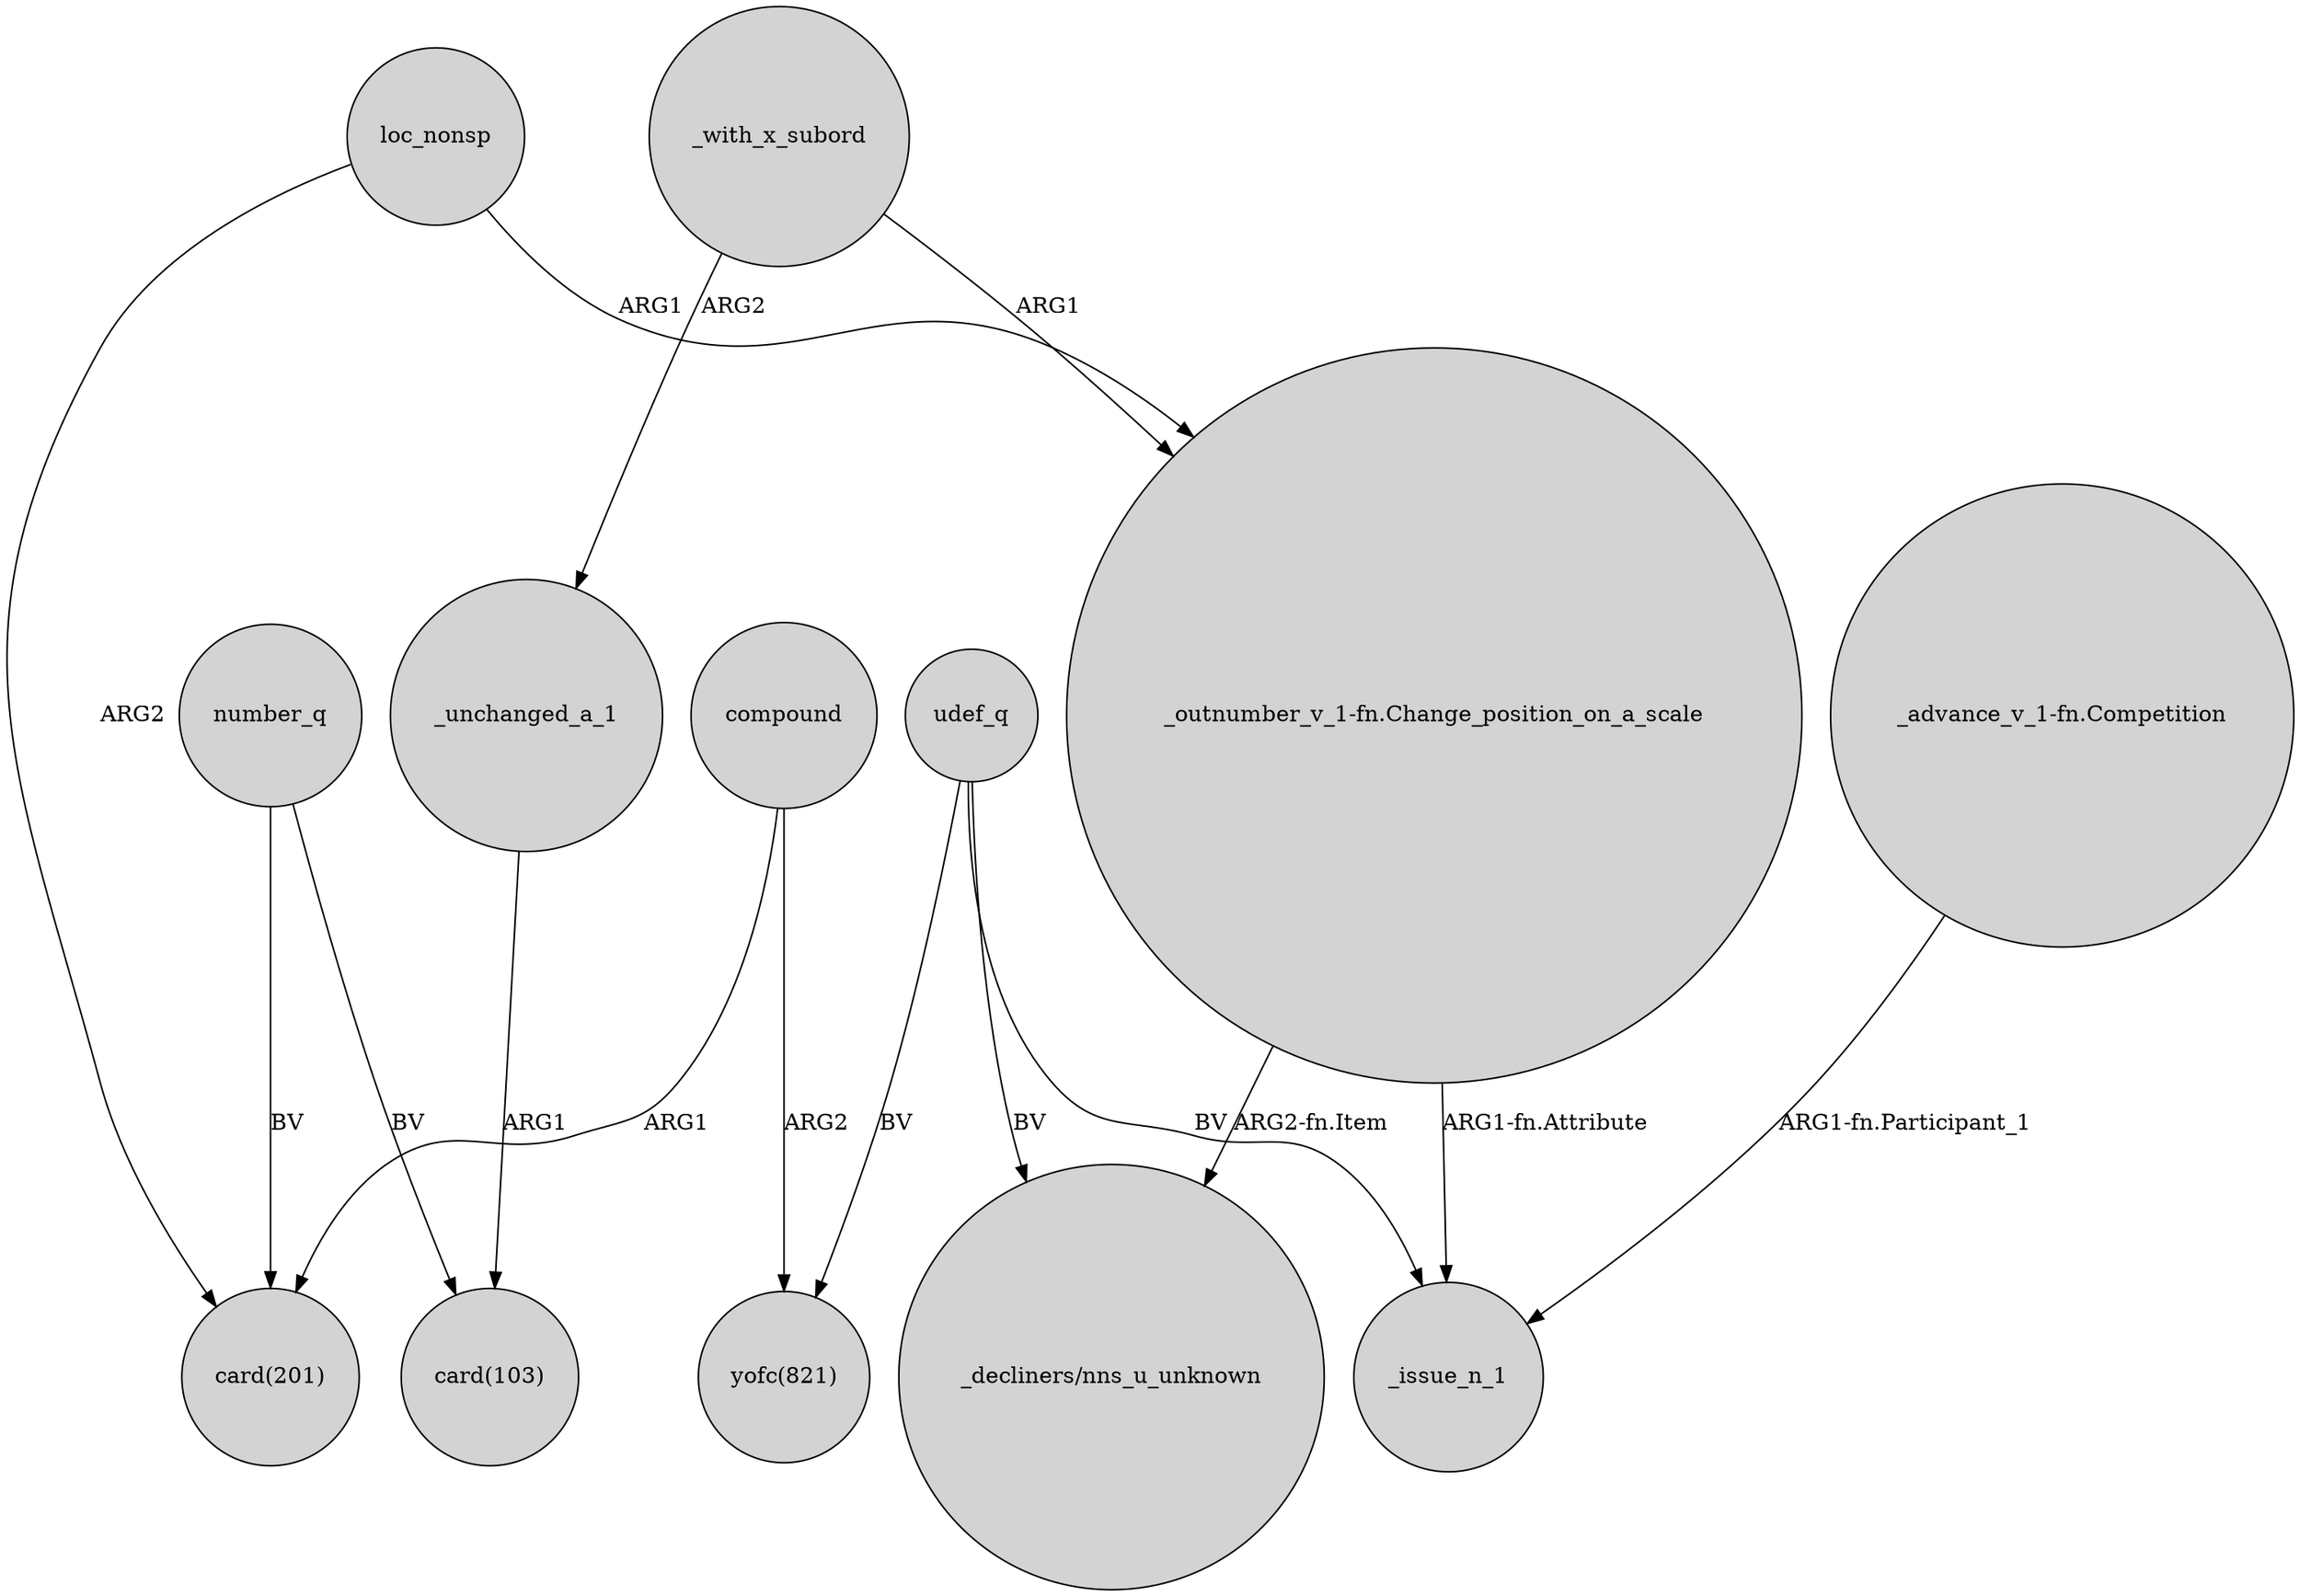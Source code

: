digraph {
	node [shape=circle style=filled]
	udef_q -> "yofc(821)" [label=BV]
	number_q -> "card(201)" [label=BV]
	_unchanged_a_1 -> "card(103)" [label=ARG1]
	udef_q -> _issue_n_1 [label=BV]
	compound -> "yofc(821)" [label=ARG2]
	"_advance_v_1-fn.Competition" -> _issue_n_1 [label="ARG1-fn.Participant_1"]
	compound -> "card(201)" [label=ARG1]
	udef_q -> "_decliners/nns_u_unknown" [label=BV]
	loc_nonsp -> "_outnumber_v_1-fn.Change_position_on_a_scale" [label=ARG1]
	_with_x_subord -> "_outnumber_v_1-fn.Change_position_on_a_scale" [label=ARG1]
	"_outnumber_v_1-fn.Change_position_on_a_scale" -> "_decliners/nns_u_unknown" [label="ARG2-fn.Item"]
	number_q -> "card(103)" [label=BV]
	loc_nonsp -> "card(201)" [label=ARG2]
	_with_x_subord -> _unchanged_a_1 [label=ARG2]
	"_outnumber_v_1-fn.Change_position_on_a_scale" -> _issue_n_1 [label="ARG1-fn.Attribute"]
}
